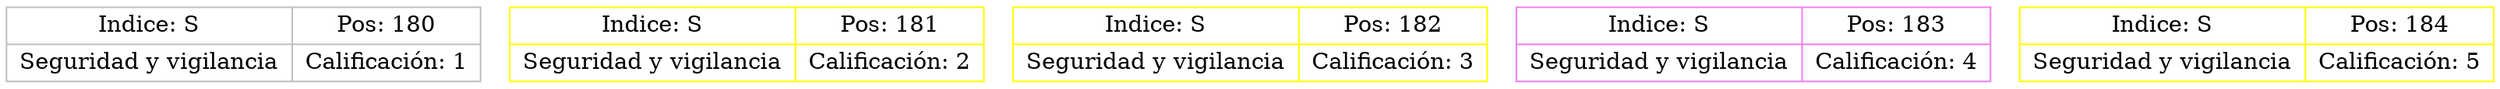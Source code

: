 digraph Daniel36{
node[shape=record];
node180[color=gray, fillcolor=green, label="{Indice: S|Seguridad y vigilancia}|{Pos: 180|Calificación: 1}"];
node181[color=yellow, fillcolor=brown, label="{Indice: S|Seguridad y vigilancia}|{Pos: 181|Calificación: 2}"];
node182[color=yellow, fillcolor=yellow, label="{Indice: S|Seguridad y vigilancia}|{Pos: 182|Calificación: 3}"];
node183[color=violet, fillcolor=green, label="{Indice: S|Seguridad y vigilancia}|{Pos: 183|Calificación: 4}"];
node184[color=yellow, fillcolor=violet, label="{Indice: S|Seguridad y vigilancia}|{Pos: 184|Calificación: 5}"];
}